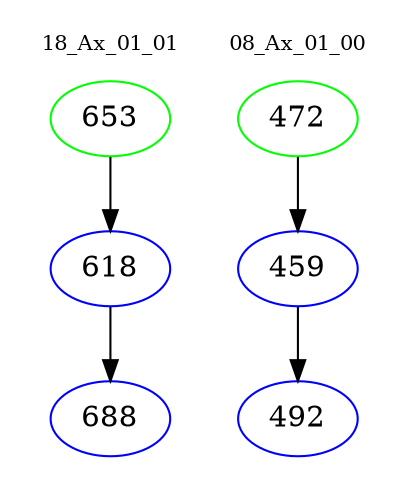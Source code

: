 digraph{
subgraph cluster_0 {
color = white
label = "18_Ax_01_01";
fontsize=10;
T0_653 [label="653", color="green"]
T0_653 -> T0_618 [color="black"]
T0_618 [label="618", color="blue"]
T0_618 -> T0_688 [color="black"]
T0_688 [label="688", color="blue"]
}
subgraph cluster_1 {
color = white
label = "08_Ax_01_00";
fontsize=10;
T1_472 [label="472", color="green"]
T1_472 -> T1_459 [color="black"]
T1_459 [label="459", color="blue"]
T1_459 -> T1_492 [color="black"]
T1_492 [label="492", color="blue"]
}
}
